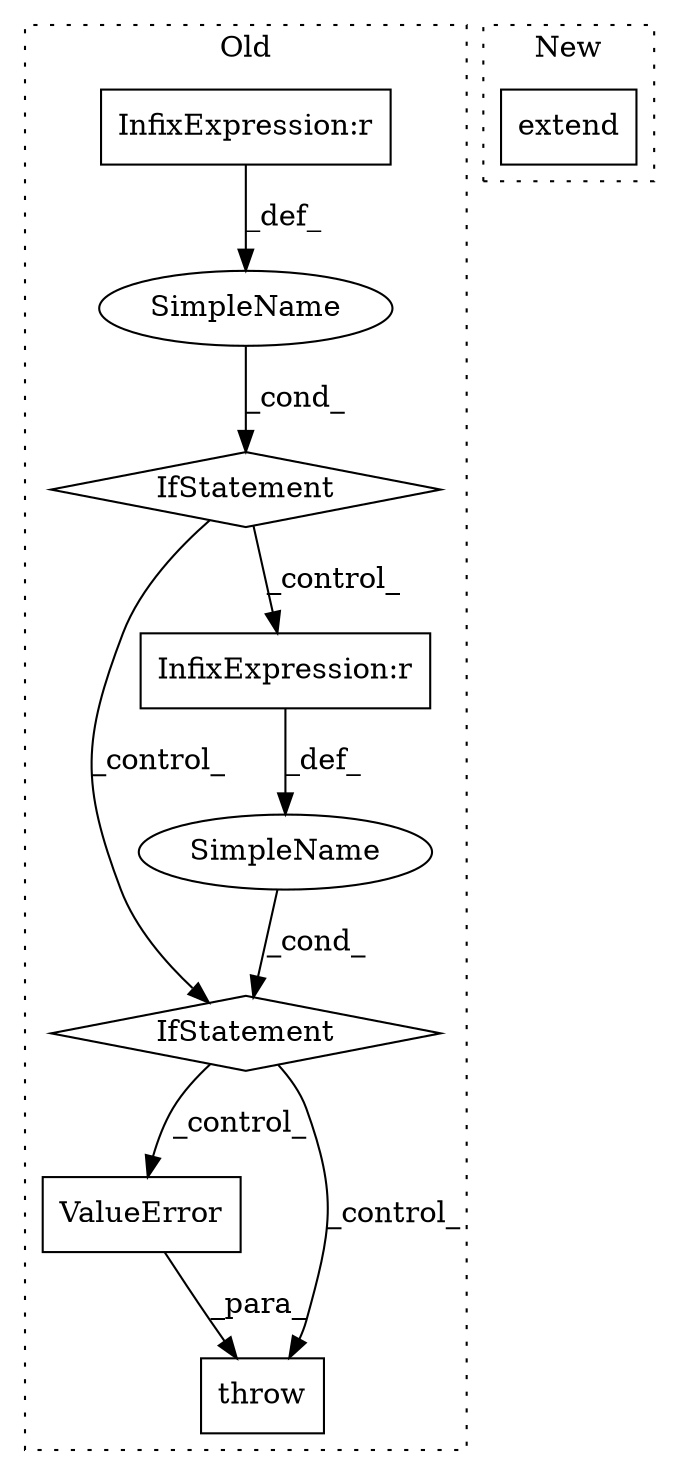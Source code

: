 digraph G {
subgraph cluster0 {
1 [label="ValueError" a="32" s="5103,5218" l="11,1" shape="box"];
3 [label="throw" a="53" s="5097" l="6" shape="box"];
4 [label="IfStatement" a="25" s="4688,4721" l="4,2" shape="diamond"];
5 [label="SimpleName" a="42" s="" l="" shape="ellipse"];
6 [label="InfixExpression:r" a="27" s="4702" l="4" shape="box"];
7 [label="IfStatement" a="25" s="4849,4884" l="4,2" shape="diamond"];
8 [label="SimpleName" a="42" s="" l="" shape="ellipse"];
9 [label="InfixExpression:r" a="27" s="4864" l="4" shape="box"];
label = "Old";
style="dotted";
}
subgraph cluster1 {
2 [label="extend" a="32" s="7232,7268" l="7,1" shape="box"];
label = "New";
style="dotted";
}
1 -> 3 [label="_para_"];
4 -> 9 [label="_control_"];
4 -> 7 [label="_control_"];
5 -> 4 [label="_cond_"];
6 -> 5 [label="_def_"];
7 -> 1 [label="_control_"];
7 -> 3 [label="_control_"];
8 -> 7 [label="_cond_"];
9 -> 8 [label="_def_"];
}